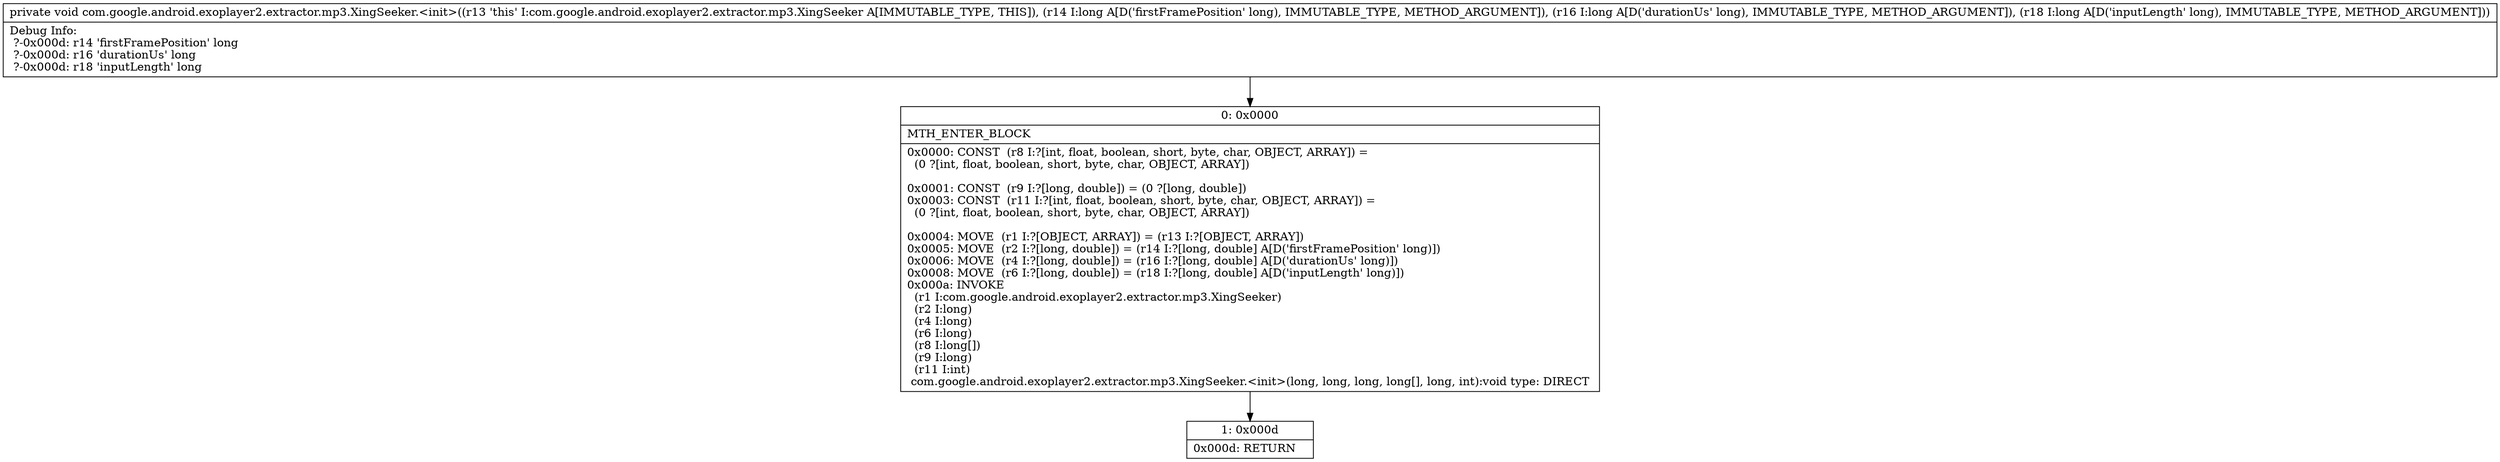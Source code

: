 digraph "CFG forcom.google.android.exoplayer2.extractor.mp3.XingSeeker.\<init\>(JJJ)V" {
Node_0 [shape=record,label="{0\:\ 0x0000|MTH_ENTER_BLOCK\l|0x0000: CONST  (r8 I:?[int, float, boolean, short, byte, char, OBJECT, ARRAY]) = \l  (0 ?[int, float, boolean, short, byte, char, OBJECT, ARRAY])\l \l0x0001: CONST  (r9 I:?[long, double]) = (0 ?[long, double]) \l0x0003: CONST  (r11 I:?[int, float, boolean, short, byte, char, OBJECT, ARRAY]) = \l  (0 ?[int, float, boolean, short, byte, char, OBJECT, ARRAY])\l \l0x0004: MOVE  (r1 I:?[OBJECT, ARRAY]) = (r13 I:?[OBJECT, ARRAY]) \l0x0005: MOVE  (r2 I:?[long, double]) = (r14 I:?[long, double] A[D('firstFramePosition' long)]) \l0x0006: MOVE  (r4 I:?[long, double]) = (r16 I:?[long, double] A[D('durationUs' long)]) \l0x0008: MOVE  (r6 I:?[long, double]) = (r18 I:?[long, double] A[D('inputLength' long)]) \l0x000a: INVOKE  \l  (r1 I:com.google.android.exoplayer2.extractor.mp3.XingSeeker)\l  (r2 I:long)\l  (r4 I:long)\l  (r6 I:long)\l  (r8 I:long[])\l  (r9 I:long)\l  (r11 I:int)\l com.google.android.exoplayer2.extractor.mp3.XingSeeker.\<init\>(long, long, long, long[], long, int):void type: DIRECT \l}"];
Node_1 [shape=record,label="{1\:\ 0x000d|0x000d: RETURN   \l}"];
MethodNode[shape=record,label="{private void com.google.android.exoplayer2.extractor.mp3.XingSeeker.\<init\>((r13 'this' I:com.google.android.exoplayer2.extractor.mp3.XingSeeker A[IMMUTABLE_TYPE, THIS]), (r14 I:long A[D('firstFramePosition' long), IMMUTABLE_TYPE, METHOD_ARGUMENT]), (r16 I:long A[D('durationUs' long), IMMUTABLE_TYPE, METHOD_ARGUMENT]), (r18 I:long A[D('inputLength' long), IMMUTABLE_TYPE, METHOD_ARGUMENT]))  | Debug Info:\l  ?\-0x000d: r14 'firstFramePosition' long\l  ?\-0x000d: r16 'durationUs' long\l  ?\-0x000d: r18 'inputLength' long\l}"];
MethodNode -> Node_0;
Node_0 -> Node_1;
}

